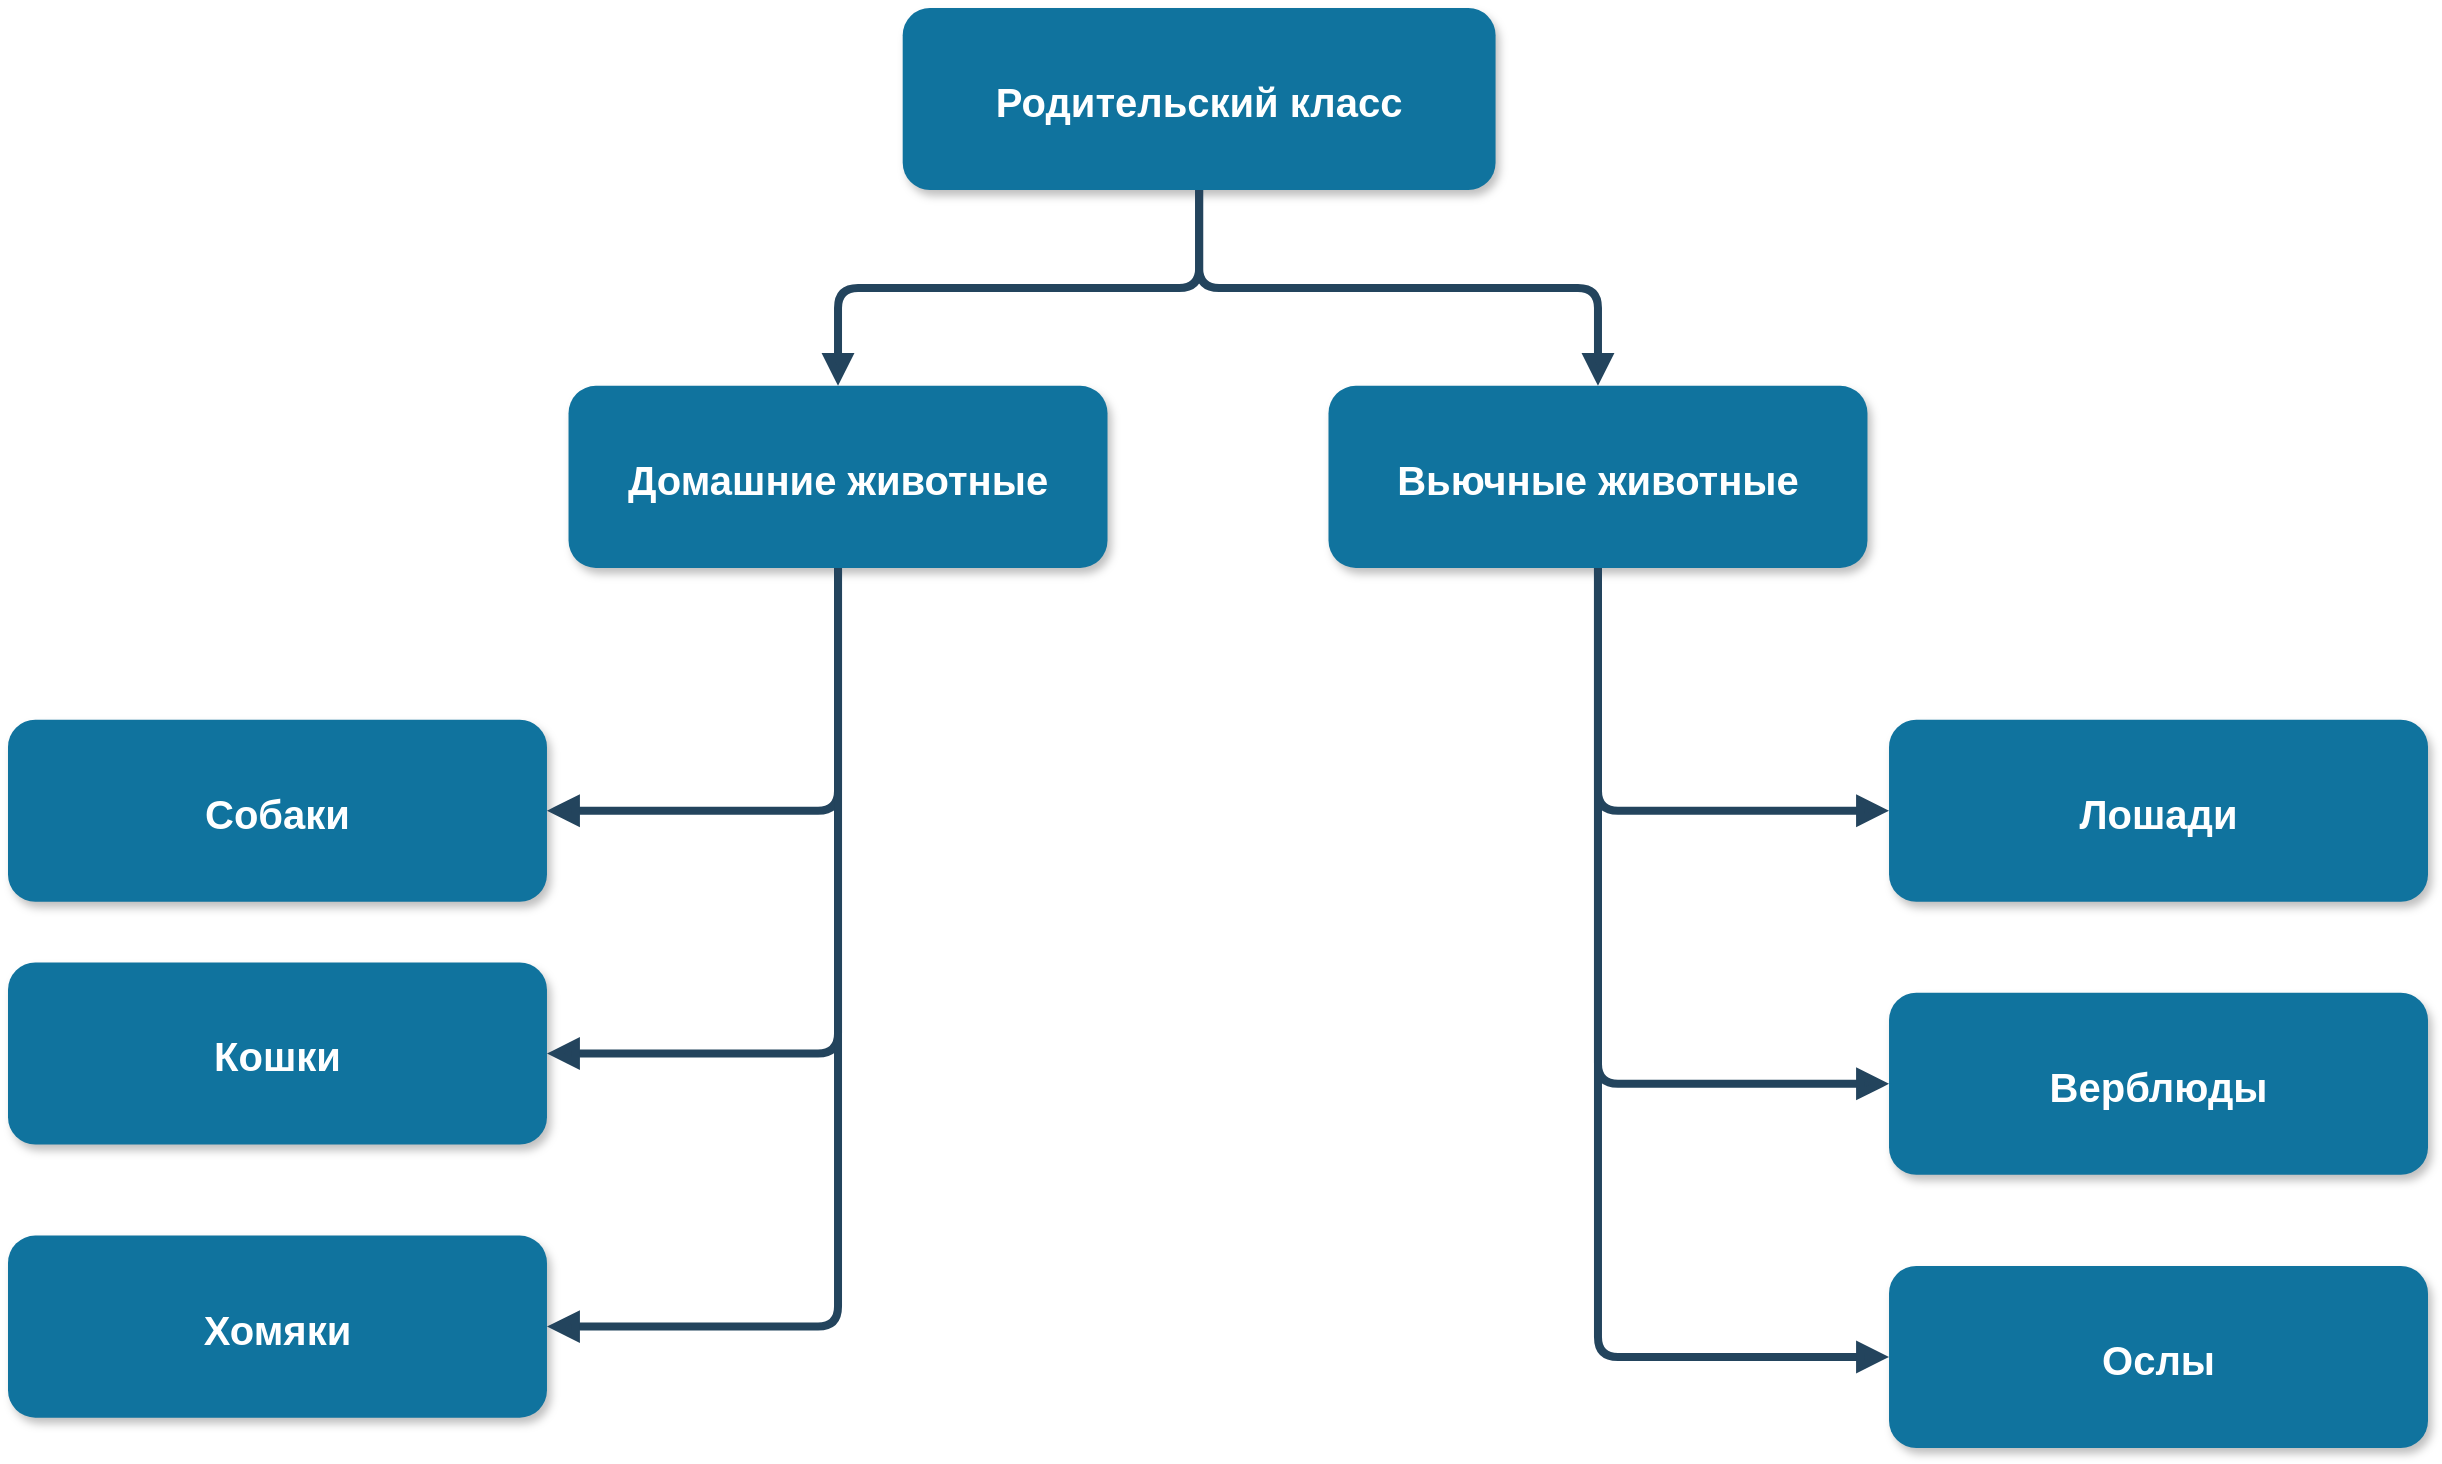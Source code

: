 <mxfile version="21.6.5" type="google">
  <diagram name="Page-1" id="97916047-d0de-89f5-080d-49f4d83e522f">
    <mxGraphModel grid="1" page="1" gridSize="10" guides="1" tooltips="1" connect="1" arrows="1" fold="1" pageScale="1.5" pageWidth="1169" pageHeight="827" background="none" math="0" shadow="0">
      <root>
        <mxCell id="0" />
        <mxCell id="1" parent="0" />
        <mxCell id="U84Jb2zMXO1Szt-05-C2-63" value="" style="group;fontSize=20;" connectable="0" vertex="1" parent="1">
          <mxGeometry x="100" y="40" width="1210" height="720" as="geometry" />
        </mxCell>
        <mxCell id="3" value="Родительский класс" style="rounded=1;fillColor=#10739E;strokeColor=none;shadow=1;gradientColor=none;fontStyle=1;fontColor=#FFFFFF;fontSize=20;" vertex="1" parent="U84Jb2zMXO1Szt-05-C2-63">
          <mxGeometry x="447.35" width="296.437" height="91.043" as="geometry" />
        </mxCell>
        <mxCell id="4" value="Домашние животные" style="rounded=1;fillColor=#10739E;strokeColor=none;shadow=1;gradientColor=none;fontStyle=1;fontColor=#FFFFFF;fontSize=20;" vertex="1" parent="U84Jb2zMXO1Szt-05-C2-63">
          <mxGeometry x="280.267" y="188.915" width="269.488" height="91.043" as="geometry" />
        </mxCell>
        <mxCell id="6" value="Вьючные животные" style="rounded=1;fillColor=#10739E;strokeColor=none;shadow=1;gradientColor=none;fontStyle=1;fontColor=#FFFFFF;fontSize=20;" vertex="1" parent="U84Jb2zMXO1Szt-05-C2-63">
          <mxGeometry x="660.245" y="188.915" width="269.488" height="91.043" as="geometry" />
        </mxCell>
        <mxCell id="8" value="Собаки" style="rounded=1;fillColor=#10739E;strokeColor=none;shadow=1;gradientColor=none;fontStyle=1;fontColor=#FFFFFF;fontSize=20;" vertex="1" parent="U84Jb2zMXO1Szt-05-C2-63">
          <mxGeometry y="355.827" width="269.488" height="91.043" as="geometry" />
        </mxCell>
        <mxCell id="9" value="Кошки" style="rounded=1;fillColor=#10739E;strokeColor=none;shadow=1;gradientColor=none;fontStyle=1;fontColor=#FFFFFF;fontSize=20;" vertex="1" parent="U84Jb2zMXO1Szt-05-C2-63">
          <mxGeometry y="477.218" width="269.488" height="91.043" as="geometry" />
        </mxCell>
        <mxCell id="10" value="Хомяки" style="rounded=1;fillColor=#10739E;strokeColor=none;shadow=1;gradientColor=none;fontStyle=1;fontColor=#FFFFFF;fontSize=20;" vertex="1" parent="U84Jb2zMXO1Szt-05-C2-63">
          <mxGeometry y="613.783" width="269.488" height="91.043" as="geometry" />
        </mxCell>
        <mxCell id="23" value="Лошади" style="rounded=1;fillColor=#10739E;strokeColor=none;shadow=1;gradientColor=none;fontStyle=1;fontColor=#FFFFFF;fontSize=20;" vertex="1" parent="U84Jb2zMXO1Szt-05-C2-63">
          <mxGeometry x="940.512" y="355.827" width="269.488" height="91.043" as="geometry" />
        </mxCell>
        <mxCell id="24" value="Верблюды" style="rounded=1;fillColor=#10739E;strokeColor=none;shadow=1;gradientColor=none;fontStyle=1;fontColor=#FFFFFF;fontSize=20;" vertex="1" parent="U84Jb2zMXO1Szt-05-C2-63">
          <mxGeometry x="940.512" y="492.392" width="269.488" height="91.043" as="geometry" />
        </mxCell>
        <mxCell id="25" value="Ослы" style="rounded=1;fillColor=#10739E;strokeColor=none;shadow=1;gradientColor=none;fontStyle=1;fontColor=#FFFFFF;fontSize=20;" vertex="1" parent="U84Jb2zMXO1Szt-05-C2-63">
          <mxGeometry x="940.512" y="628.957" width="269.488" height="91.043" as="geometry" />
        </mxCell>
        <mxCell id="31" value="" style="edgeStyle=elbowEdgeStyle;elbow=vertical;strokeWidth=4;endArrow=block;endFill=1;fontStyle=1;strokeColor=#23445D;fontSize=20;" edge="1" parent="U84Jb2zMXO1Szt-05-C2-63" source="3" target="4">
          <mxGeometry x="29.644" y="251.128" width="134.744" height="151.739" as="geometry">
            <mxPoint x="-415.011" y="-121.391" as="sourcePoint" />
            <mxPoint x="-280.267" y="-273.13" as="targetPoint" />
          </mxGeometry>
        </mxCell>
        <mxCell id="32" value="" style="edgeStyle=elbowEdgeStyle;elbow=vertical;strokeWidth=4;endArrow=block;endFill=1;fontStyle=1;strokeColor=#23445D;fontSize=20;" edge="1" parent="U84Jb2zMXO1Szt-05-C2-63" source="3" target="6">
          <mxGeometry x="29.644" y="251.128" width="134.744" height="151.739" as="geometry">
            <mxPoint x="-415.011" y="-121.391" as="sourcePoint" />
            <mxPoint x="-280.267" y="-273.13" as="targetPoint" />
          </mxGeometry>
        </mxCell>
        <mxCell id="U84Jb2zMXO1Szt-05-C2-57" value="" style="edgeStyle=elbowEdgeStyle;elbow=vertical;strokeWidth=4;endArrow=block;endFill=1;fontStyle=1;strokeColor=#23445D;exitX=0.5;exitY=1;exitDx=0;exitDy=0;entryX=0;entryY=0.5;entryDx=0;entryDy=0;fontSize=20;" edge="1" parent="U84Jb2zMXO1Szt-05-C2-63" source="6" target="23">
          <mxGeometry x="29.644" y="251.128" width="134.744" height="151.739" as="geometry">
            <mxPoint x="617.127" y="327.756" as="sourcePoint" />
            <mxPoint x="900.089" y="446.87" as="targetPoint" />
            <Array as="points">
              <mxPoint x="873.14" y="401.349" />
            </Array>
          </mxGeometry>
        </mxCell>
        <mxCell id="U84Jb2zMXO1Szt-05-C2-58" value="" style="edgeStyle=elbowEdgeStyle;elbow=vertical;strokeWidth=4;endArrow=block;endFill=1;fontStyle=1;strokeColor=#23445D;exitX=0.5;exitY=1;exitDx=0;exitDy=0;entryX=0;entryY=0.5;entryDx=0;entryDy=0;fontSize=20;" edge="1" parent="U84Jb2zMXO1Szt-05-C2-63" source="6" target="24">
          <mxGeometry x="29.644" y="251.128" width="134.744" height="151.739" as="geometry">
            <mxPoint x="765.345" y="424.868" as="sourcePoint" />
            <mxPoint x="910.869" y="600.885" as="targetPoint" />
            <Array as="points">
              <mxPoint x="873.14" y="537.914" />
            </Array>
          </mxGeometry>
        </mxCell>
        <mxCell id="U84Jb2zMXO1Szt-05-C2-59" value="" style="edgeStyle=elbowEdgeStyle;elbow=vertical;strokeWidth=4;endArrow=block;endFill=1;fontStyle=1;strokeColor=#23445D;exitX=0.5;exitY=1;exitDx=0;exitDy=0;entryX=0;entryY=0.5;entryDx=0;entryDy=0;fontSize=20;" edge="1" parent="U84Jb2zMXO1Szt-05-C2-63" source="6" target="25">
          <mxGeometry x="29.644" y="251.128" width="134.744" height="151.739" as="geometry">
            <mxPoint x="794.989" y="409.694" as="sourcePoint" />
            <mxPoint x="940.512" y="722.276" as="targetPoint" />
            <Array as="points">
              <mxPoint x="873.14" y="674.478" />
            </Array>
          </mxGeometry>
        </mxCell>
        <mxCell id="U84Jb2zMXO1Szt-05-C2-60" value="" style="edgeStyle=elbowEdgeStyle;elbow=vertical;strokeWidth=4;endArrow=block;endFill=1;fontStyle=1;strokeColor=#23445D;exitX=0.5;exitY=1;exitDx=0;exitDy=0;entryX=1;entryY=0.5;entryDx=0;entryDy=0;fontSize=20;" edge="1" parent="U84Jb2zMXO1Szt-05-C2-63" source="4" target="8">
          <mxGeometry x="29.644" y="251.128" width="134.744" height="151.739" as="geometry">
            <mxPoint x="415.011" y="355.827" as="sourcePoint" />
            <mxPoint x="560.535" y="668.409" as="targetPoint" />
            <Array as="points">
              <mxPoint x="347.639" y="401.349" />
            </Array>
          </mxGeometry>
        </mxCell>
        <mxCell id="U84Jb2zMXO1Szt-05-C2-61" value="" style="edgeStyle=elbowEdgeStyle;elbow=vertical;strokeWidth=4;endArrow=block;endFill=1;fontStyle=1;strokeColor=#23445D;exitX=0.5;exitY=1;exitDx=0;exitDy=0;entryX=1;entryY=0.5;entryDx=0;entryDy=0;fontSize=20;" edge="1" parent="U84Jb2zMXO1Szt-05-C2-63" source="4" target="9">
          <mxGeometry x="29.644" y="251.128" width="134.744" height="151.739" as="geometry">
            <mxPoint x="415.011" y="401.349" as="sourcePoint" />
            <mxPoint x="269.488" y="522.74" as="targetPoint" />
            <Array as="points">
              <mxPoint x="347.639" y="522.74" />
            </Array>
          </mxGeometry>
        </mxCell>
        <mxCell id="U84Jb2zMXO1Szt-05-C2-62" value="" style="edgeStyle=elbowEdgeStyle;elbow=vertical;strokeWidth=4;endArrow=block;endFill=1;fontStyle=1;strokeColor=#23445D;exitX=0.5;exitY=1;exitDx=0;exitDy=0;entryX=1;entryY=0.5;entryDx=0;entryDy=0;fontSize=20;" edge="1" parent="U84Jb2zMXO1Szt-05-C2-63" source="4" target="10">
          <mxGeometry x="29.644" y="251.128" width="134.744" height="151.739" as="geometry">
            <mxPoint x="452.739" y="537.914" as="sourcePoint" />
            <mxPoint x="307.216" y="659.305" as="targetPoint" />
            <Array as="points">
              <mxPoint x="385.367" y="659.305" />
            </Array>
          </mxGeometry>
        </mxCell>
      </root>
    </mxGraphModel>
  </diagram>
</mxfile>

